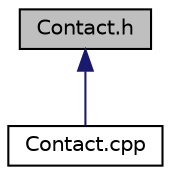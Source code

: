 digraph "Contact.h"
{
 // LATEX_PDF_SIZE
  edge [fontname="Helvetica",fontsize="10",labelfontname="Helvetica",labelfontsize="10"];
  node [fontname="Helvetica",fontsize="10",shape=record];
  Node1 [label="Contact.h",height=0.2,width=0.4,color="black", fillcolor="grey75", style="filled", fontcolor="black",tooltip="Fichier d'entête de la classe Contact."];
  Node1 -> Node2 [dir="back",color="midnightblue",fontsize="10",style="solid"];
  Node2 [label="Contact.cpp",height=0.2,width=0.4,color="black", fillcolor="white", style="filled",URL="$_contact_8cpp.html",tooltip=" "];
}
